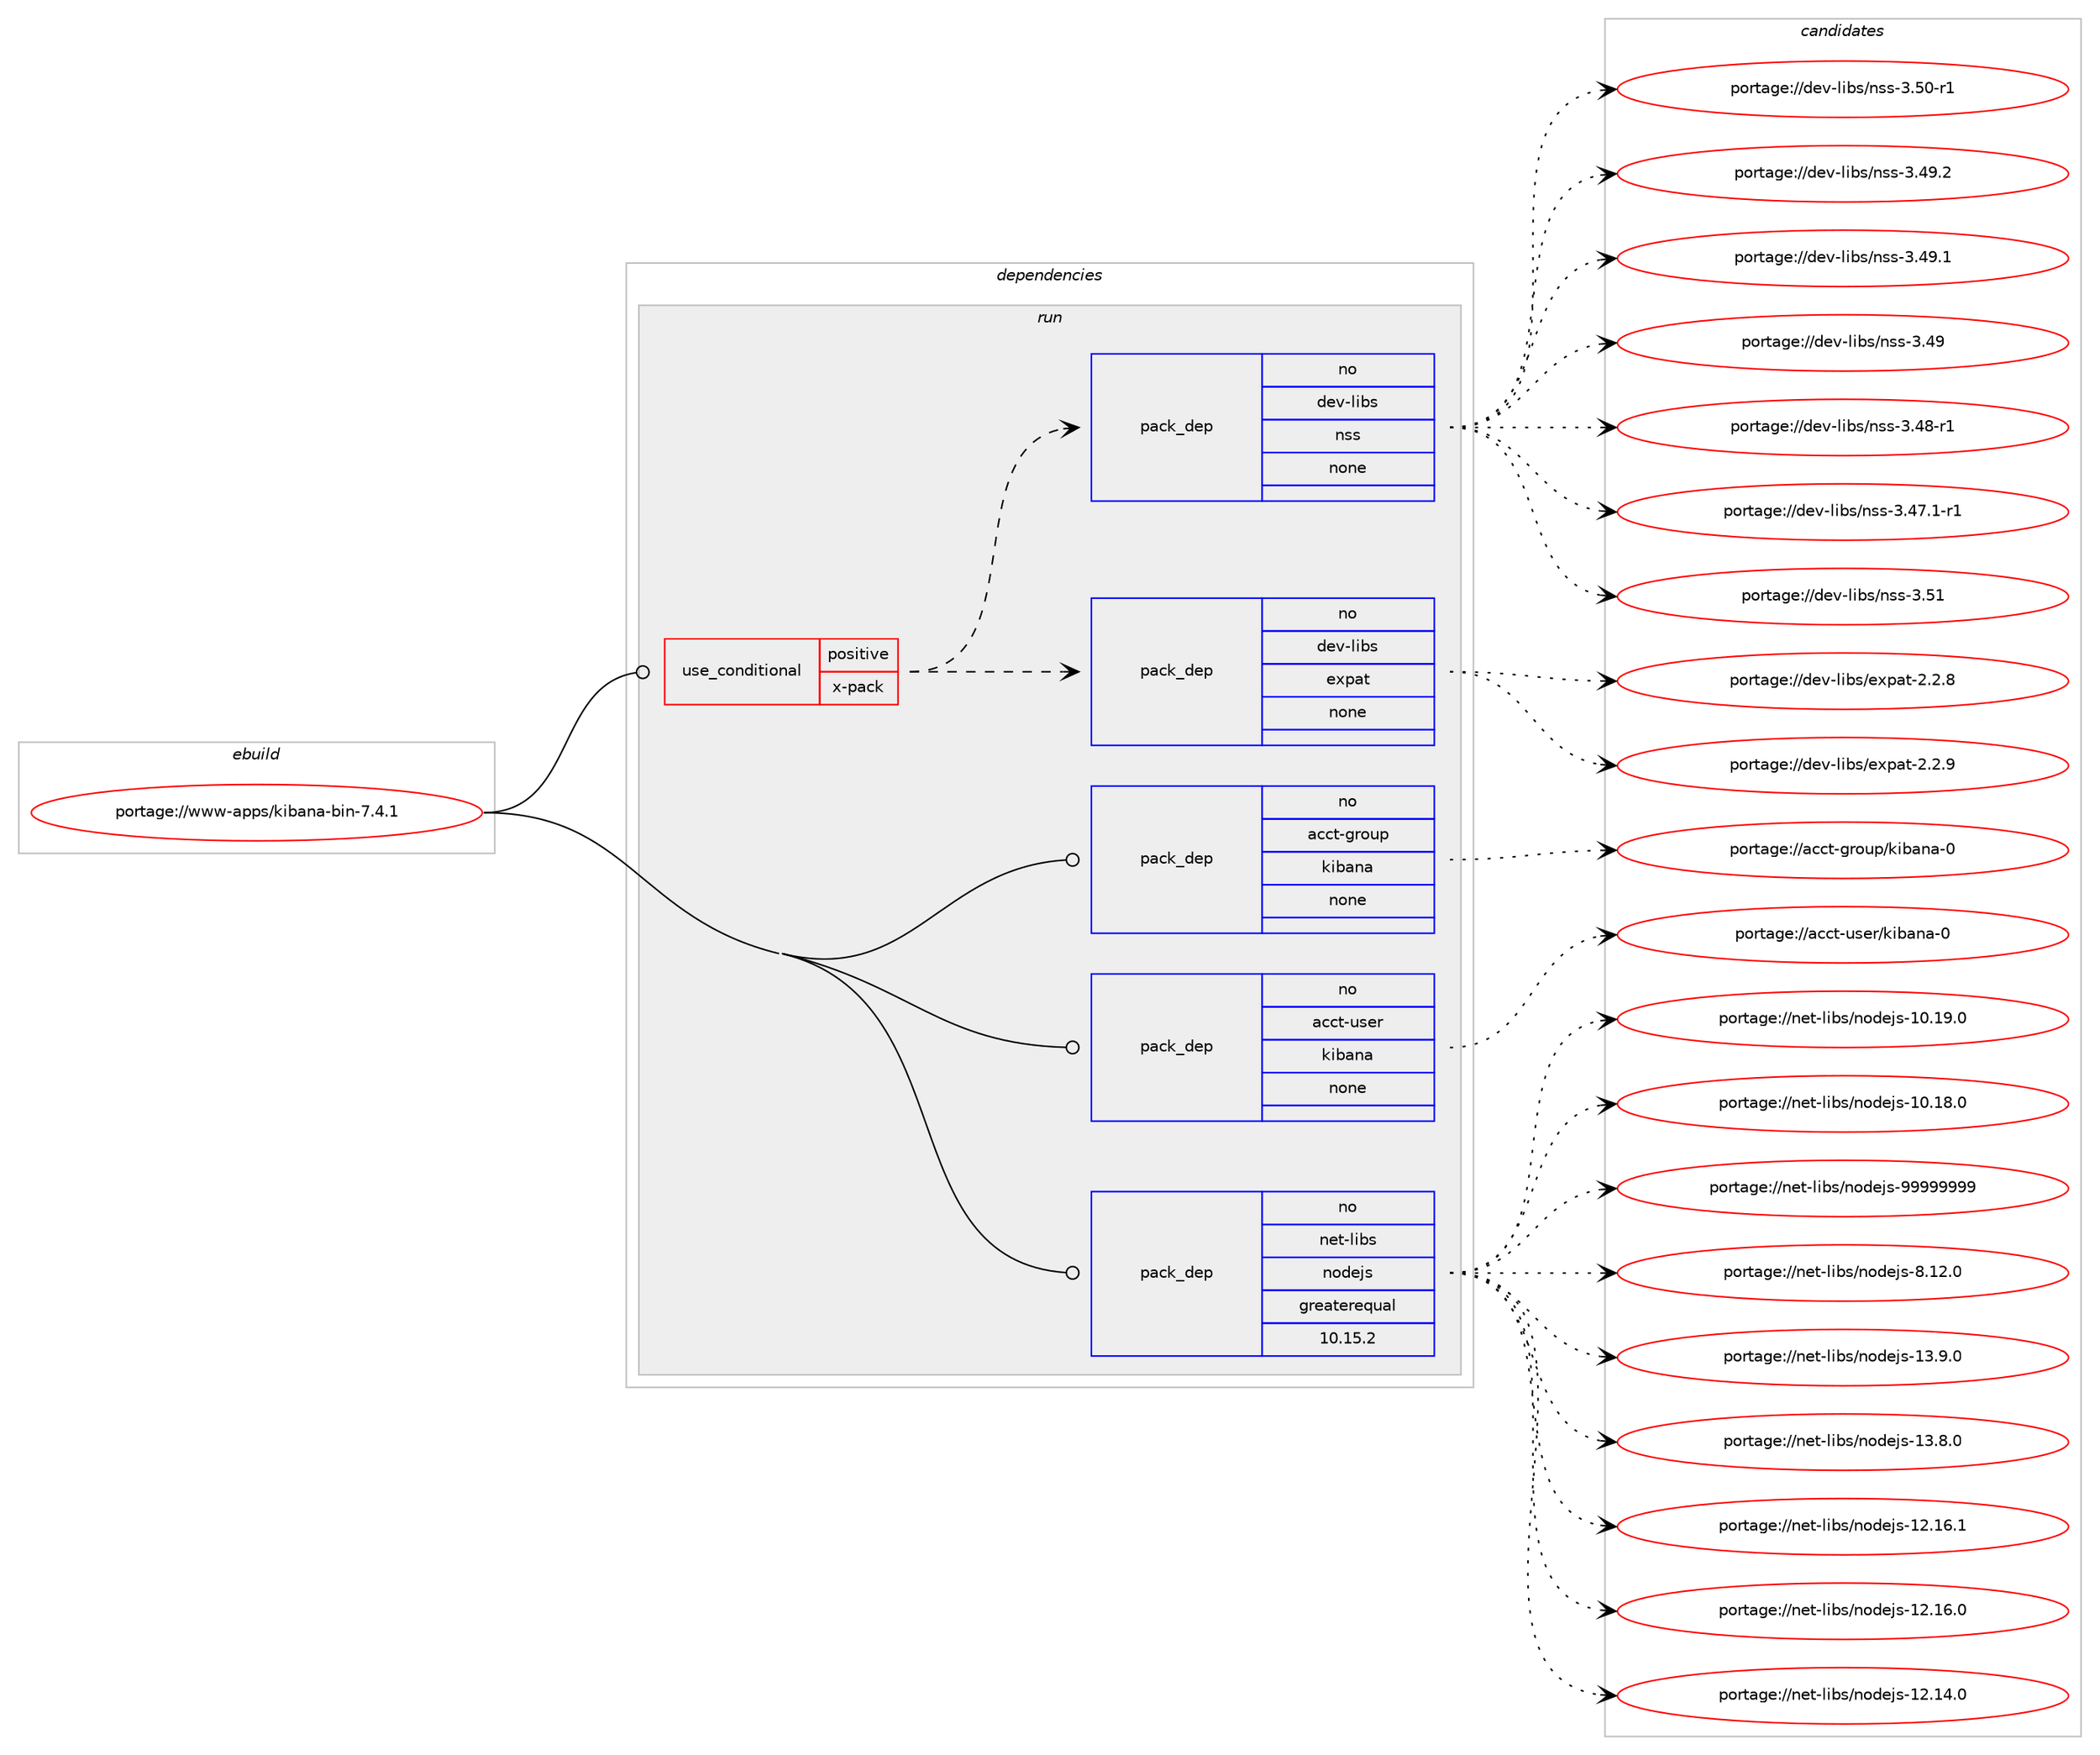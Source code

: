 digraph prolog {

# *************
# Graph options
# *************

newrank=true;
concentrate=true;
compound=true;
graph [rankdir=LR,fontname=Helvetica,fontsize=10,ranksep=1.5];#, ranksep=2.5, nodesep=0.2];
edge  [arrowhead=vee];
node  [fontname=Helvetica,fontsize=10];

# **********
# The ebuild
# **********

subgraph cluster_leftcol {
color=gray;
rank=same;
label=<<i>ebuild</i>>;
id [label="portage://www-apps/kibana-bin-7.4.1", color=red, width=4, href="../www-apps/kibana-bin-7.4.1.svg"];
}

# ****************
# The dependencies
# ****************

subgraph cluster_midcol {
color=gray;
label=<<i>dependencies</i>>;
subgraph cluster_compile {
fillcolor="#eeeeee";
style=filled;
label=<<i>compile</i>>;
}
subgraph cluster_compileandrun {
fillcolor="#eeeeee";
style=filled;
label=<<i>compile and run</i>>;
}
subgraph cluster_run {
fillcolor="#eeeeee";
style=filled;
label=<<i>run</i>>;
subgraph cond2665 {
dependency18551 [label=<<TABLE BORDER="0" CELLBORDER="1" CELLSPACING="0" CELLPADDING="4"><TR><TD ROWSPAN="3" CELLPADDING="10">use_conditional</TD></TR><TR><TD>positive</TD></TR><TR><TD>x-pack</TD></TR></TABLE>>, shape=none, color=red];
subgraph pack15556 {
dependency18552 [label=<<TABLE BORDER="0" CELLBORDER="1" CELLSPACING="0" CELLPADDING="4" WIDTH="220"><TR><TD ROWSPAN="6" CELLPADDING="30">pack_dep</TD></TR><TR><TD WIDTH="110">no</TD></TR><TR><TD>dev-libs</TD></TR><TR><TD>expat</TD></TR><TR><TD>none</TD></TR><TR><TD></TD></TR></TABLE>>, shape=none, color=blue];
}
dependency18551:e -> dependency18552:w [weight=20,style="dashed",arrowhead="vee"];
subgraph pack15557 {
dependency18553 [label=<<TABLE BORDER="0" CELLBORDER="1" CELLSPACING="0" CELLPADDING="4" WIDTH="220"><TR><TD ROWSPAN="6" CELLPADDING="30">pack_dep</TD></TR><TR><TD WIDTH="110">no</TD></TR><TR><TD>dev-libs</TD></TR><TR><TD>nss</TD></TR><TR><TD>none</TD></TR><TR><TD></TD></TR></TABLE>>, shape=none, color=blue];
}
dependency18551:e -> dependency18553:w [weight=20,style="dashed",arrowhead="vee"];
}
id:e -> dependency18551:w [weight=20,style="solid",arrowhead="odot"];
subgraph pack15558 {
dependency18554 [label=<<TABLE BORDER="0" CELLBORDER="1" CELLSPACING="0" CELLPADDING="4" WIDTH="220"><TR><TD ROWSPAN="6" CELLPADDING="30">pack_dep</TD></TR><TR><TD WIDTH="110">no</TD></TR><TR><TD>acct-group</TD></TR><TR><TD>kibana</TD></TR><TR><TD>none</TD></TR><TR><TD></TD></TR></TABLE>>, shape=none, color=blue];
}
id:e -> dependency18554:w [weight=20,style="solid",arrowhead="odot"];
subgraph pack15559 {
dependency18555 [label=<<TABLE BORDER="0" CELLBORDER="1" CELLSPACING="0" CELLPADDING="4" WIDTH="220"><TR><TD ROWSPAN="6" CELLPADDING="30">pack_dep</TD></TR><TR><TD WIDTH="110">no</TD></TR><TR><TD>acct-user</TD></TR><TR><TD>kibana</TD></TR><TR><TD>none</TD></TR><TR><TD></TD></TR></TABLE>>, shape=none, color=blue];
}
id:e -> dependency18555:w [weight=20,style="solid",arrowhead="odot"];
subgraph pack15560 {
dependency18556 [label=<<TABLE BORDER="0" CELLBORDER="1" CELLSPACING="0" CELLPADDING="4" WIDTH="220"><TR><TD ROWSPAN="6" CELLPADDING="30">pack_dep</TD></TR><TR><TD WIDTH="110">no</TD></TR><TR><TD>net-libs</TD></TR><TR><TD>nodejs</TD></TR><TR><TD>greaterequal</TD></TR><TR><TD>10.15.2</TD></TR></TABLE>>, shape=none, color=blue];
}
id:e -> dependency18556:w [weight=20,style="solid",arrowhead="odot"];
}
}

# **************
# The candidates
# **************

subgraph cluster_choices {
rank=same;
color=gray;
label=<<i>candidates</i>>;

subgraph choice15556 {
color=black;
nodesep=1;
choice10010111845108105981154710112011297116455046504657 [label="portage://dev-libs/expat-2.2.9", color=red, width=4,href="../dev-libs/expat-2.2.9.svg"];
choice10010111845108105981154710112011297116455046504656 [label="portage://dev-libs/expat-2.2.8", color=red, width=4,href="../dev-libs/expat-2.2.8.svg"];
dependency18552:e -> choice10010111845108105981154710112011297116455046504657:w [style=dotted,weight="100"];
dependency18552:e -> choice10010111845108105981154710112011297116455046504656:w [style=dotted,weight="100"];
}
subgraph choice15557 {
color=black;
nodesep=1;
choice1001011184510810598115471101151154551465349 [label="portage://dev-libs/nss-3.51", color=red, width=4,href="../dev-libs/nss-3.51.svg"];
choice10010111845108105981154711011511545514653484511449 [label="portage://dev-libs/nss-3.50-r1", color=red, width=4,href="../dev-libs/nss-3.50-r1.svg"];
choice10010111845108105981154711011511545514652574650 [label="portage://dev-libs/nss-3.49.2", color=red, width=4,href="../dev-libs/nss-3.49.2.svg"];
choice10010111845108105981154711011511545514652574649 [label="portage://dev-libs/nss-3.49.1", color=red, width=4,href="../dev-libs/nss-3.49.1.svg"];
choice1001011184510810598115471101151154551465257 [label="portage://dev-libs/nss-3.49", color=red, width=4,href="../dev-libs/nss-3.49.svg"];
choice10010111845108105981154711011511545514652564511449 [label="portage://dev-libs/nss-3.48-r1", color=red, width=4,href="../dev-libs/nss-3.48-r1.svg"];
choice100101118451081059811547110115115455146525546494511449 [label="portage://dev-libs/nss-3.47.1-r1", color=red, width=4,href="../dev-libs/nss-3.47.1-r1.svg"];
dependency18553:e -> choice1001011184510810598115471101151154551465349:w [style=dotted,weight="100"];
dependency18553:e -> choice10010111845108105981154711011511545514653484511449:w [style=dotted,weight="100"];
dependency18553:e -> choice10010111845108105981154711011511545514652574650:w [style=dotted,weight="100"];
dependency18553:e -> choice10010111845108105981154711011511545514652574649:w [style=dotted,weight="100"];
dependency18553:e -> choice1001011184510810598115471101151154551465257:w [style=dotted,weight="100"];
dependency18553:e -> choice10010111845108105981154711011511545514652564511449:w [style=dotted,weight="100"];
dependency18553:e -> choice100101118451081059811547110115115455146525546494511449:w [style=dotted,weight="100"];
}
subgraph choice15558 {
color=black;
nodesep=1;
choice97999911645103114111117112471071059897110974548 [label="portage://acct-group/kibana-0", color=red, width=4,href="../acct-group/kibana-0.svg"];
dependency18554:e -> choice97999911645103114111117112471071059897110974548:w [style=dotted,weight="100"];
}
subgraph choice15559 {
color=black;
nodesep=1;
choice97999911645117115101114471071059897110974548 [label="portage://acct-user/kibana-0", color=red, width=4,href="../acct-user/kibana-0.svg"];
dependency18555:e -> choice97999911645117115101114471071059897110974548:w [style=dotted,weight="100"];
}
subgraph choice15560 {
color=black;
nodesep=1;
choice110101116451081059811547110111100101106115455757575757575757 [label="portage://net-libs/nodejs-99999999", color=red, width=4,href="../net-libs/nodejs-99999999.svg"];
choice11010111645108105981154711011110010110611545564649504648 [label="portage://net-libs/nodejs-8.12.0", color=red, width=4,href="../net-libs/nodejs-8.12.0.svg"];
choice11010111645108105981154711011110010110611545495146574648 [label="portage://net-libs/nodejs-13.9.0", color=red, width=4,href="../net-libs/nodejs-13.9.0.svg"];
choice11010111645108105981154711011110010110611545495146564648 [label="portage://net-libs/nodejs-13.8.0", color=red, width=4,href="../net-libs/nodejs-13.8.0.svg"];
choice1101011164510810598115471101111001011061154549504649544649 [label="portage://net-libs/nodejs-12.16.1", color=red, width=4,href="../net-libs/nodejs-12.16.1.svg"];
choice1101011164510810598115471101111001011061154549504649544648 [label="portage://net-libs/nodejs-12.16.0", color=red, width=4,href="../net-libs/nodejs-12.16.0.svg"];
choice1101011164510810598115471101111001011061154549504649524648 [label="portage://net-libs/nodejs-12.14.0", color=red, width=4,href="../net-libs/nodejs-12.14.0.svg"];
choice1101011164510810598115471101111001011061154549484649574648 [label="portage://net-libs/nodejs-10.19.0", color=red, width=4,href="../net-libs/nodejs-10.19.0.svg"];
choice1101011164510810598115471101111001011061154549484649564648 [label="portage://net-libs/nodejs-10.18.0", color=red, width=4,href="../net-libs/nodejs-10.18.0.svg"];
dependency18556:e -> choice110101116451081059811547110111100101106115455757575757575757:w [style=dotted,weight="100"];
dependency18556:e -> choice11010111645108105981154711011110010110611545564649504648:w [style=dotted,weight="100"];
dependency18556:e -> choice11010111645108105981154711011110010110611545495146574648:w [style=dotted,weight="100"];
dependency18556:e -> choice11010111645108105981154711011110010110611545495146564648:w [style=dotted,weight="100"];
dependency18556:e -> choice1101011164510810598115471101111001011061154549504649544649:w [style=dotted,weight="100"];
dependency18556:e -> choice1101011164510810598115471101111001011061154549504649544648:w [style=dotted,weight="100"];
dependency18556:e -> choice1101011164510810598115471101111001011061154549504649524648:w [style=dotted,weight="100"];
dependency18556:e -> choice1101011164510810598115471101111001011061154549484649574648:w [style=dotted,weight="100"];
dependency18556:e -> choice1101011164510810598115471101111001011061154549484649564648:w [style=dotted,weight="100"];
}
}

}
